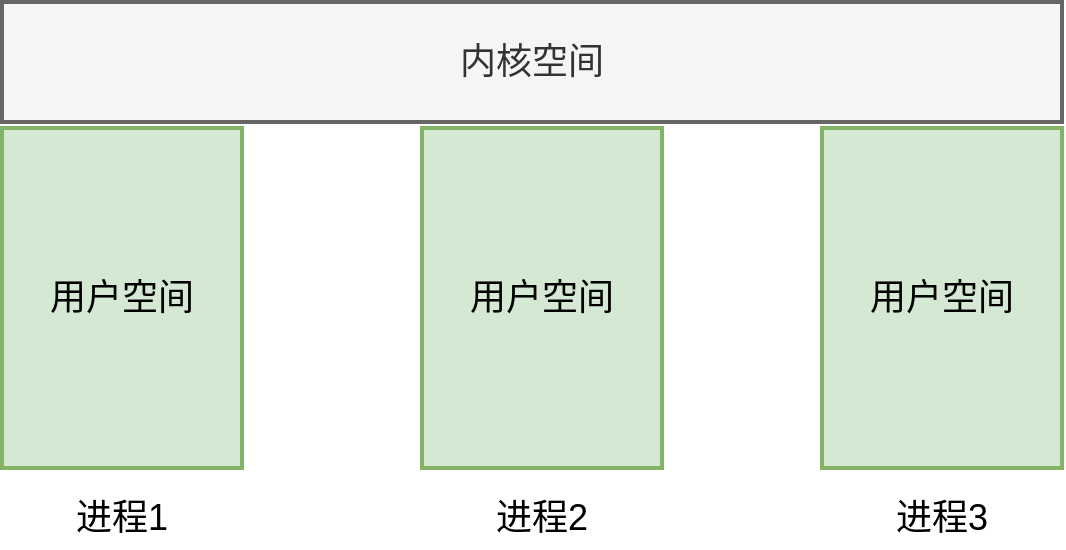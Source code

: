 <mxfile version="21.6.5" type="github">
  <diagram name="第 1 页" id="uApDWOvrD43TBxGBNkEZ">
    <mxGraphModel dx="880" dy="446" grid="1" gridSize="10" guides="1" tooltips="1" connect="1" arrows="1" fold="1" page="1" pageScale="1" pageWidth="827" pageHeight="1169" math="0" shadow="0">
      <root>
        <mxCell id="0" />
        <mxCell id="1" parent="0" />
        <mxCell id="cshAhVyoXP9Hqph_yJ5M-5" value="用户空间" style="rounded=0;whiteSpace=wrap;html=1;strokeWidth=2;fontSize=18;fillColor=#d5e8d4;strokeColor=#82b366;" vertex="1" parent="1">
          <mxGeometry x="160" y="170" width="120" height="170" as="geometry" />
        </mxCell>
        <mxCell id="cshAhVyoXP9Hqph_yJ5M-6" value="用户空间" style="rounded=0;whiteSpace=wrap;html=1;strokeWidth=2;fontSize=18;fillColor=#d5e8d4;strokeColor=#82b366;" vertex="1" parent="1">
          <mxGeometry x="370" y="170" width="120" height="170" as="geometry" />
        </mxCell>
        <mxCell id="cshAhVyoXP9Hqph_yJ5M-7" value="用户空间" style="rounded=0;whiteSpace=wrap;html=1;strokeWidth=2;fontSize=18;fillColor=#d5e8d4;strokeColor=#82b366;" vertex="1" parent="1">
          <mxGeometry x="570" y="170" width="120" height="170" as="geometry" />
        </mxCell>
        <mxCell id="cshAhVyoXP9Hqph_yJ5M-8" value="内核空间" style="rounded=0;whiteSpace=wrap;html=1;strokeWidth=2;fontSize=18;fillColor=#f5f5f5;strokeColor=#666666;fontColor=#333333;" vertex="1" parent="1">
          <mxGeometry x="160" y="107" width="530" height="60" as="geometry" />
        </mxCell>
        <mxCell id="cshAhVyoXP9Hqph_yJ5M-9" value="进程1" style="text;html=1;strokeColor=none;fillColor=none;align=center;verticalAlign=middle;whiteSpace=wrap;rounded=0;strokeWidth=2;fontSize=18;" vertex="1" parent="1">
          <mxGeometry x="190" y="350" width="60" height="30" as="geometry" />
        </mxCell>
        <mxCell id="cshAhVyoXP9Hqph_yJ5M-11" value="进程2" style="text;html=1;strokeColor=none;fillColor=none;align=center;verticalAlign=middle;whiteSpace=wrap;rounded=0;strokeWidth=2;fontSize=18;" vertex="1" parent="1">
          <mxGeometry x="400" y="350" width="60" height="30" as="geometry" />
        </mxCell>
        <mxCell id="cshAhVyoXP9Hqph_yJ5M-12" value="进程3" style="text;html=1;strokeColor=none;fillColor=none;align=center;verticalAlign=middle;whiteSpace=wrap;rounded=0;strokeWidth=2;fontSize=18;" vertex="1" parent="1">
          <mxGeometry x="600" y="350" width="60" height="30" as="geometry" />
        </mxCell>
      </root>
    </mxGraphModel>
  </diagram>
</mxfile>
